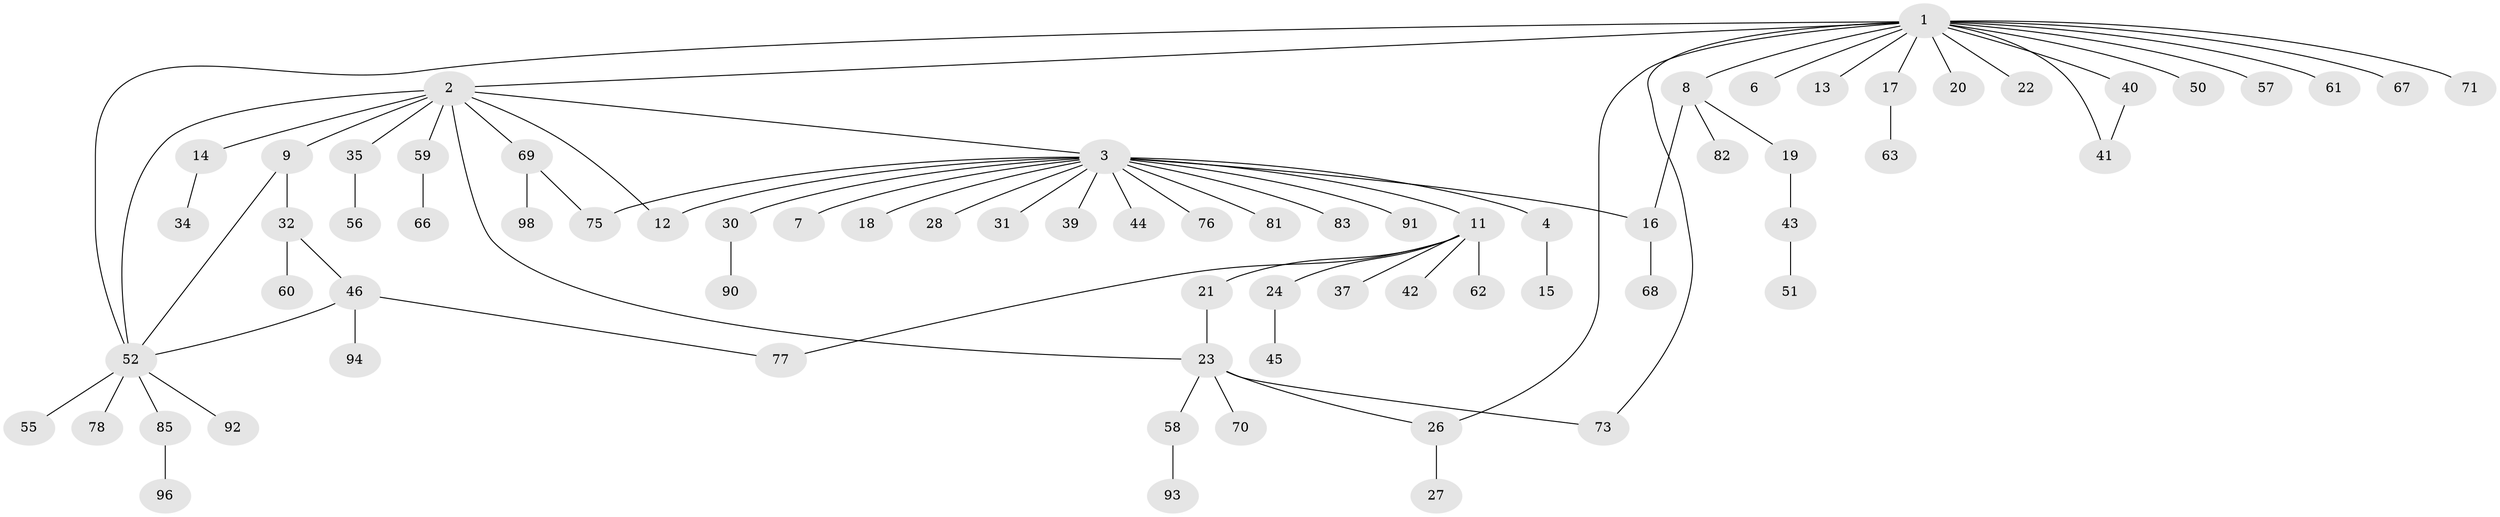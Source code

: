 // Generated by graph-tools (version 1.1) at 2025/51/02/27/25 19:51:54]
// undirected, 73 vertices, 83 edges
graph export_dot {
graph [start="1"]
  node [color=gray90,style=filled];
  1 [super="+5"];
  2 [super="+10"];
  3 [super="+25"];
  4 [super="+65"];
  6;
  7;
  8 [super="+47"];
  9;
  11 [super="+29"];
  12 [super="+64"];
  13;
  14;
  15;
  16 [super="+80"];
  17 [super="+38"];
  18;
  19;
  20;
  21;
  22;
  23 [super="+49"];
  24 [super="+84"];
  26 [super="+48"];
  27;
  28;
  30 [super="+86"];
  31;
  32 [super="+33"];
  34 [super="+36"];
  35;
  37;
  39;
  40 [super="+97"];
  41 [super="+53"];
  42;
  43;
  44;
  45;
  46 [super="+72"];
  50;
  51;
  52 [super="+54"];
  55;
  56;
  57;
  58;
  59 [super="+74"];
  60;
  61;
  62 [super="+87"];
  63;
  66;
  67 [super="+79"];
  68;
  69;
  70;
  71 [super="+88"];
  73;
  75;
  76;
  77;
  78;
  81;
  82;
  83;
  85 [super="+89"];
  90;
  91;
  92 [super="+95"];
  93;
  94;
  96;
  98;
  1 -- 2 [weight=2];
  1 -- 6;
  1 -- 17;
  1 -- 26;
  1 -- 40;
  1 -- 50;
  1 -- 57;
  1 -- 71;
  1 -- 73;
  1 -- 67;
  1 -- 8;
  1 -- 41;
  1 -- 13;
  1 -- 20;
  1 -- 52;
  1 -- 22;
  1 -- 61;
  2 -- 3;
  2 -- 9;
  2 -- 12;
  2 -- 14;
  2 -- 52 [weight=2];
  2 -- 69;
  2 -- 35;
  2 -- 23;
  2 -- 59;
  3 -- 4 [weight=2];
  3 -- 7;
  3 -- 11;
  3 -- 12;
  3 -- 16;
  3 -- 18;
  3 -- 28;
  3 -- 31;
  3 -- 39;
  3 -- 75;
  3 -- 76;
  3 -- 81;
  3 -- 83;
  3 -- 91;
  3 -- 44;
  3 -- 30;
  4 -- 15;
  8 -- 19;
  8 -- 82;
  8 -- 16;
  9 -- 32;
  9 -- 52;
  11 -- 21;
  11 -- 24;
  11 -- 37;
  11 -- 42;
  11 -- 62;
  11 -- 77;
  14 -- 34;
  16 -- 68;
  17 -- 63;
  19 -- 43;
  21 -- 23;
  23 -- 26;
  23 -- 70;
  23 -- 73;
  23 -- 58;
  24 -- 45;
  26 -- 27;
  30 -- 90;
  32 -- 46;
  32 -- 60;
  35 -- 56;
  40 -- 41;
  43 -- 51;
  46 -- 77;
  46 -- 94;
  46 -- 52;
  52 -- 55;
  52 -- 78;
  52 -- 85;
  52 -- 92;
  58 -- 93;
  59 -- 66;
  69 -- 75;
  69 -- 98;
  85 -- 96;
}
